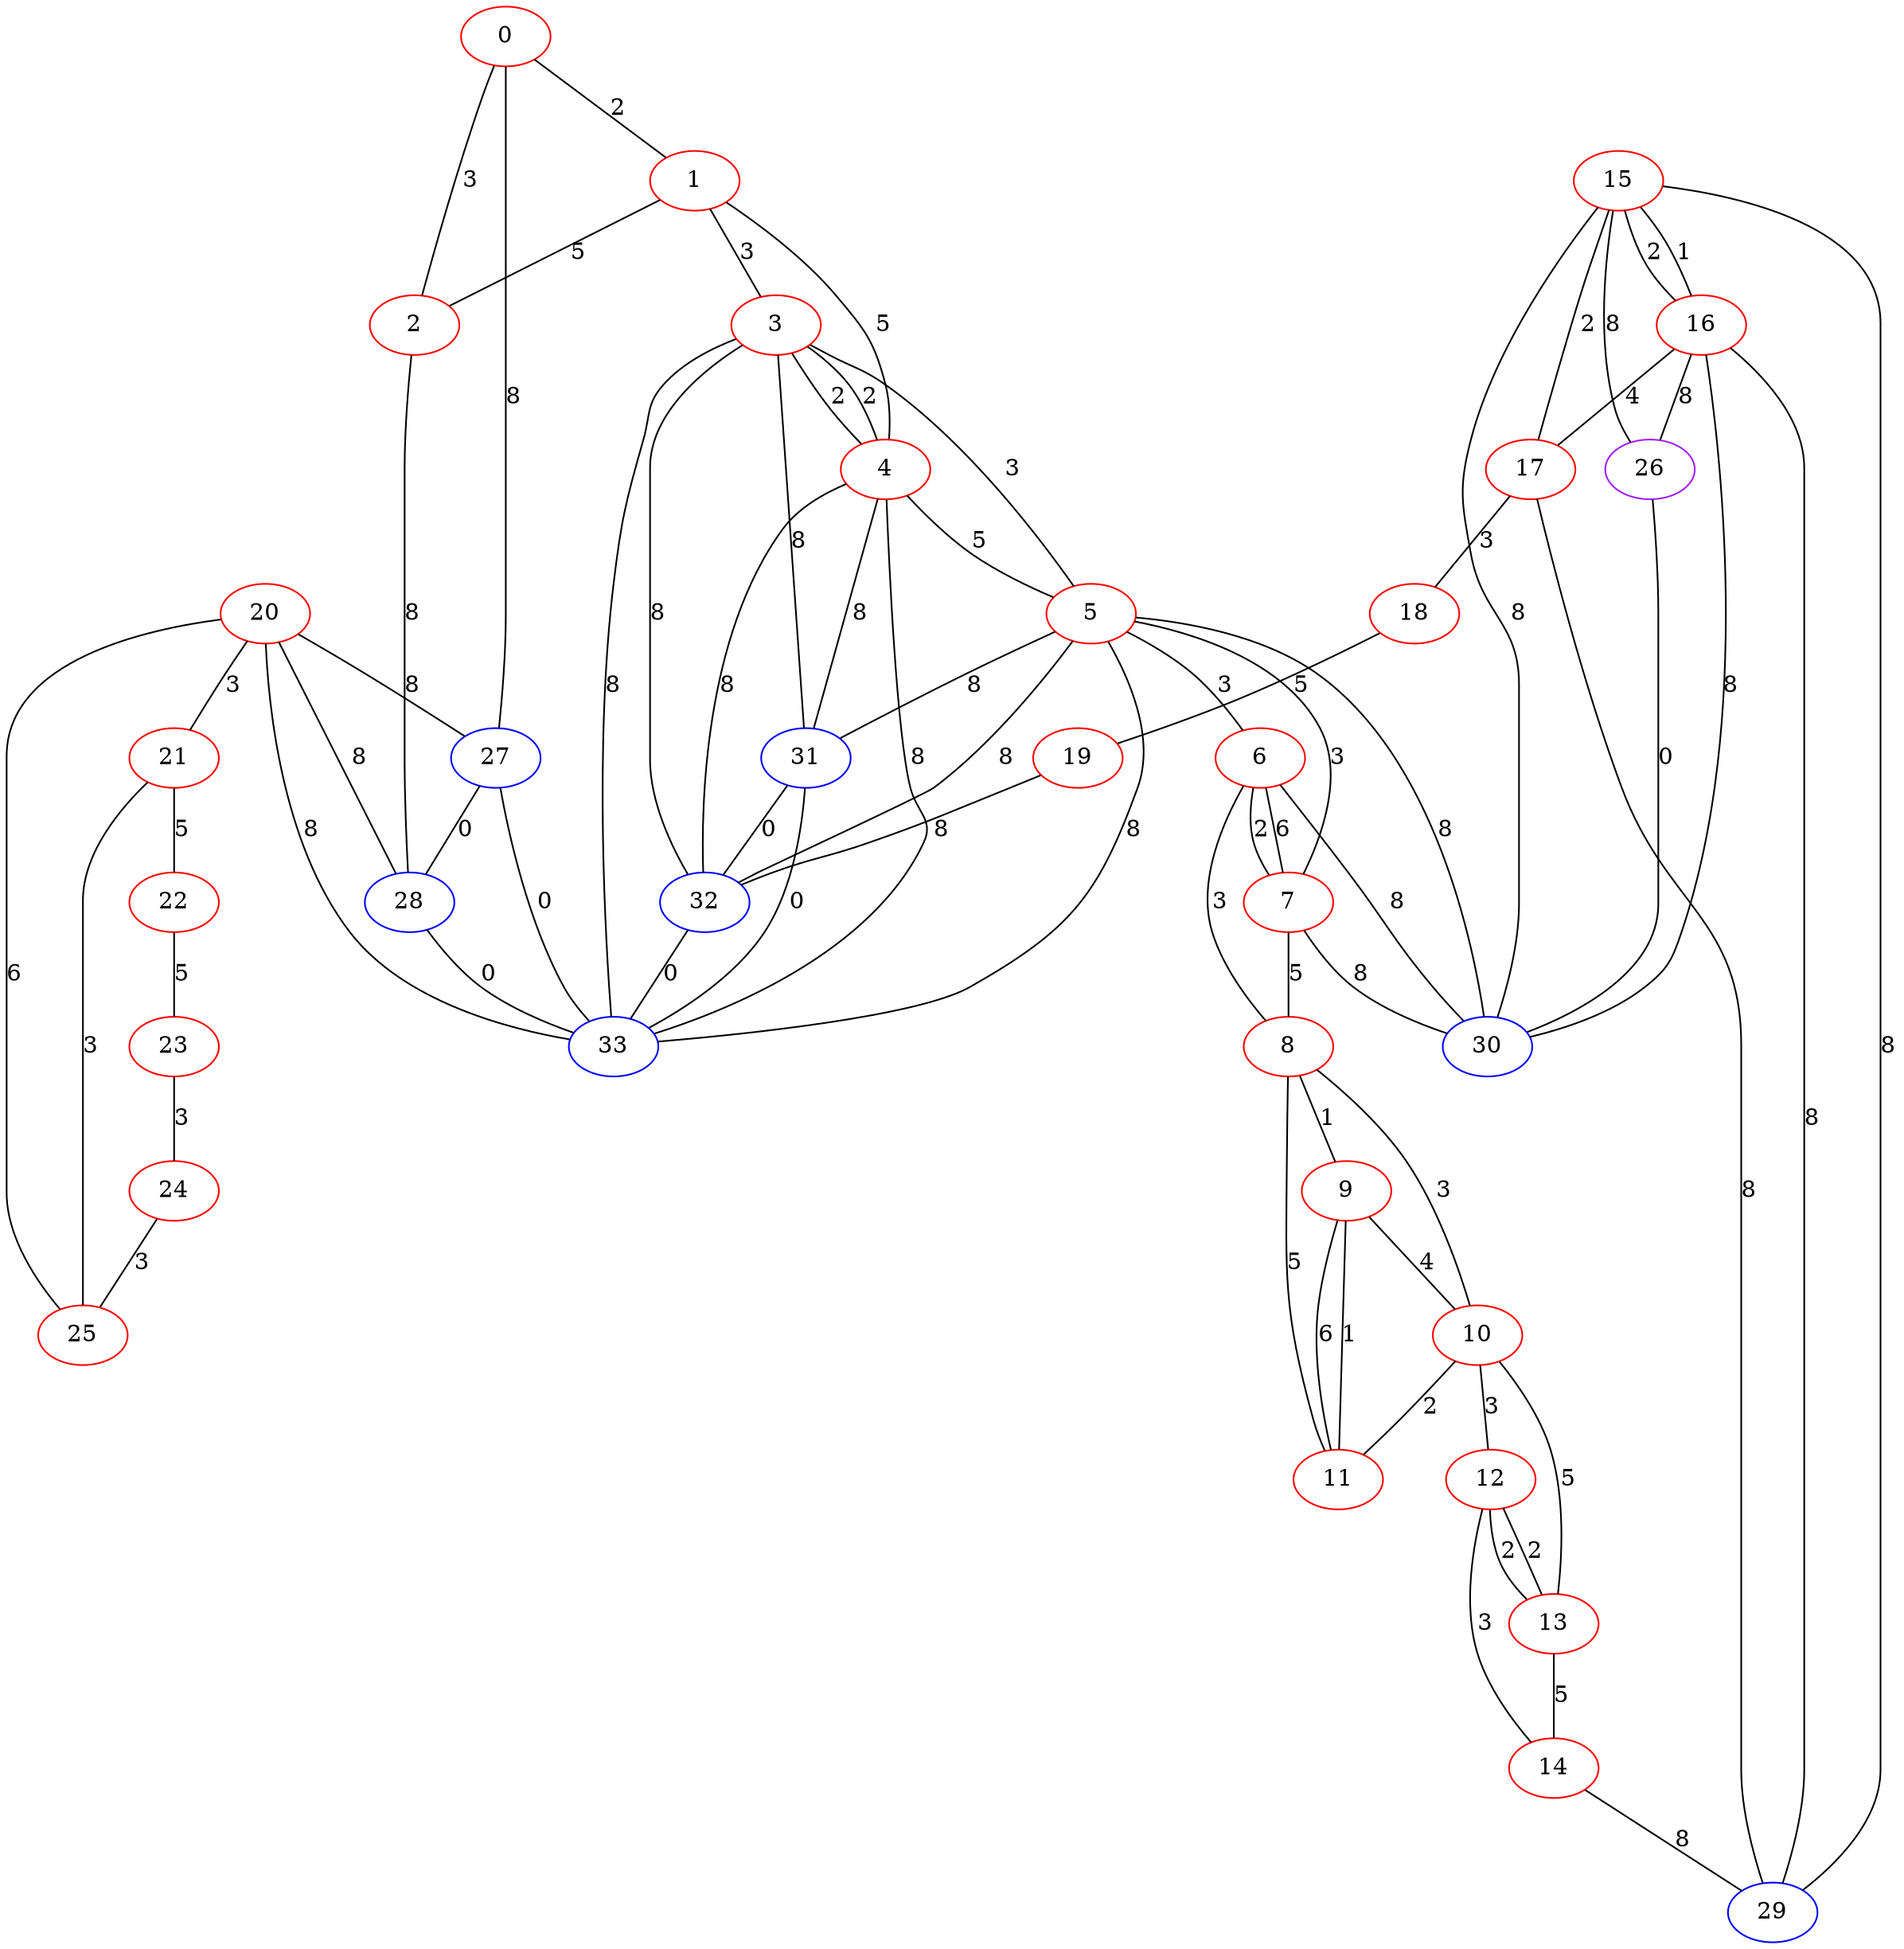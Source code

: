 graph "" {
0 [color=red, weight=1];
1 [color=red, weight=1];
2 [color=red, weight=1];
3 [color=red, weight=1];
4 [color=red, weight=1];
5 [color=red, weight=1];
6 [color=red, weight=1];
7 [color=red, weight=1];
8 [color=red, weight=1];
9 [color=red, weight=1];
10 [color=red, weight=1];
11 [color=red, weight=1];
12 [color=red, weight=1];
13 [color=red, weight=1];
14 [color=red, weight=1];
15 [color=red, weight=1];
16 [color=red, weight=1];
17 [color=red, weight=1];
18 [color=red, weight=1];
19 [color=red, weight=1];
20 [color=red, weight=1];
21 [color=red, weight=1];
22 [color=red, weight=1];
23 [color=red, weight=1];
24 [color=red, weight=1];
25 [color=red, weight=1];
26 [color=purple, weight=4];
27 [color=blue, weight=3];
28 [color=blue, weight=3];
29 [color=blue, weight=3];
30 [color=blue, weight=3];
31 [color=blue, weight=3];
32 [color=blue, weight=3];
33 [color=blue, weight=3];
0 -- 1  [key=0, label=2];
0 -- 2  [key=0, label=3];
0 -- 27  [key=0, label=8];
1 -- 2  [key=0, label=5];
1 -- 3  [key=0, label=3];
1 -- 4  [key=0, label=5];
2 -- 28  [key=0, label=8];
3 -- 32  [key=0, label=8];
3 -- 4  [key=0, label=2];
3 -- 4  [key=1, label=2];
3 -- 5  [key=0, label=3];
3 -- 33  [key=0, label=8];
3 -- 31  [key=0, label=8];
4 -- 32  [key=0, label=8];
4 -- 5  [key=0, label=5];
4 -- 33  [key=0, label=8];
4 -- 31  [key=0, label=8];
5 -- 32  [key=0, label=8];
5 -- 33  [key=0, label=8];
5 -- 6  [key=0, label=3];
5 -- 7  [key=0, label=3];
5 -- 30  [key=0, label=8];
5 -- 31  [key=0, label=8];
6 -- 8  [key=0, label=3];
6 -- 30  [key=0, label=8];
6 -- 7  [key=0, label=2];
6 -- 7  [key=1, label=6];
7 -- 8  [key=0, label=5];
7 -- 30  [key=0, label=8];
8 -- 9  [key=0, label=1];
8 -- 10  [key=0, label=3];
8 -- 11  [key=0, label=5];
9 -- 10  [key=0, label=4];
9 -- 11  [key=0, label=1];
9 -- 11  [key=1, label=6];
10 -- 11  [key=0, label=2];
10 -- 12  [key=0, label=3];
10 -- 13  [key=0, label=5];
12 -- 13  [key=0, label=2];
12 -- 13  [key=1, label=2];
12 -- 14  [key=0, label=3];
13 -- 14  [key=0, label=5];
14 -- 29  [key=0, label=8];
15 -- 16  [key=0, label=1];
15 -- 16  [key=1, label=2];
15 -- 17  [key=0, label=2];
15 -- 26  [key=0, label=8];
15 -- 29  [key=0, label=8];
15 -- 30  [key=0, label=8];
16 -- 17  [key=0, label=4];
16 -- 26  [key=0, label=8];
16 -- 29  [key=0, label=8];
16 -- 30  [key=0, label=8];
17 -- 18  [key=0, label=3];
17 -- 29  [key=0, label=8];
18 -- 19  [key=0, label=5];
19 -- 32  [key=0, label=8];
20 -- 25  [key=0, label=6];
20 -- 27  [key=0, label=8];
20 -- 28  [key=0, label=8];
20 -- 21  [key=0, label=3];
20 -- 33  [key=0, label=8];
21 -- 25  [key=0, label=3];
21 -- 22  [key=0, label=5];
22 -- 23  [key=0, label=5];
23 -- 24  [key=0, label=3];
24 -- 25  [key=0, label=3];
26 -- 30  [key=0, label=0];
27 -- 33  [key=0, label=0];
27 -- 28  [key=0, label=0];
28 -- 33  [key=0, label=0];
31 -- 32  [key=0, label=0];
31 -- 33  [key=0, label=0];
32 -- 33  [key=0, label=0];
}
